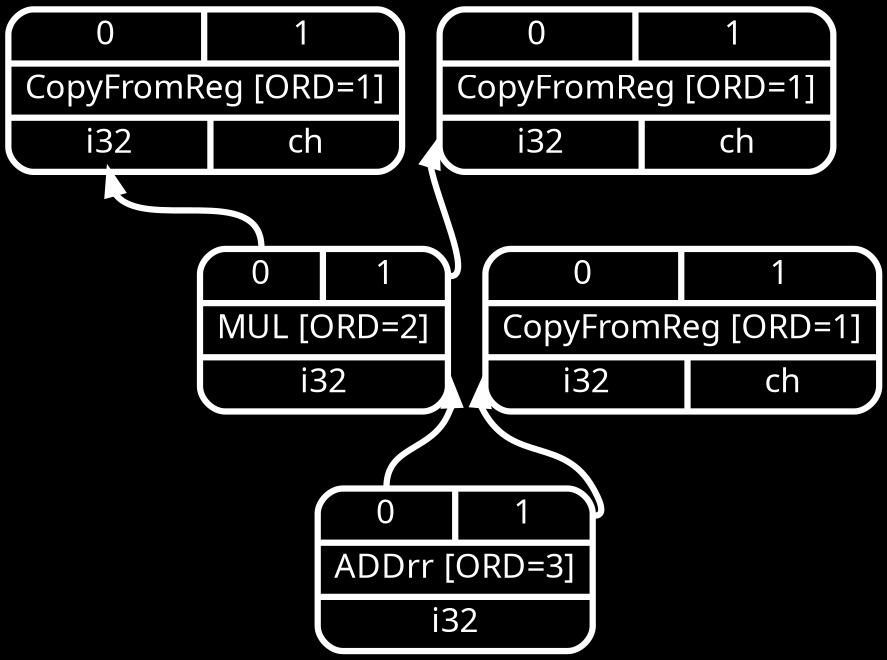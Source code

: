 digraph "scheduler input for foo:entry" {
	rankdir="BT";
	bgcolor="black";

	Node0x4839638 [shape=record,shape=Mrecord,label="{{<s0>0|<s1>1}|CopyFromReg [ORD=1]|{<d0>i32|<d1>ch}}",penwidth=3,color="white",fontname="Calibri",fontsize=16,fontcolor="white"];
	Node0x4839848 [shape=record,shape=Mrecord,label="{{<s0>0|<s1>1}|CopyFromReg [ORD=1]|{<d0>i32|<d1>ch}}",penwidth=3,color="white",fontname="Calibri",fontsize=16,fontcolor="white"];
	Node0x4839a58 [shape=record,shape=Mrecord,label="{{<s0>0|<s1>1}|CopyFromReg [ORD=1]|{<d0>i32|<d1>ch}}",penwidth=3,color="white",fontname="Calibri",fontsize=16,fontcolor="white"];
	Node0x4839b60 [shape=record,shape=Mrecord,label="{{<s0>0|<s1>1}|MUL [ORD=2]|{<d0>i32}}",penwidth=3,color="white",fontname="Calibri",fontsize=16,fontcolor="white"];
	Node0x4839b60:s0 -> Node0x4839638:d0[penwidth=3,color="white",fontname="Calibri",fontsize=16,fontcolor="white"];
	Node0x4839b60:s1 -> Node0x4839848:d0[penwidth=3,color="white",fontname="Calibri",fontsize=16,fontcolor="white"];
	Node0x4839c68 [shape=record,shape=Mrecord,label="{{<s0>0|<s1>1}|ADDrr [ORD=3]|{<d0>i32}}",penwidth=3,color="white",fontname="Calibri",fontsize=16,fontcolor="white"];
	Node0x4839c68:s0 -> Node0x4839b60:d0[penwidth=3,color="white",fontname="Calibri",fontsize=16,fontcolor="white"];
	Node0x4839c68:s1 -> Node0x4839a58:d0[penwidth=3,color="white",fontname="Calibri",fontsize=16,fontcolor="white"];
}
